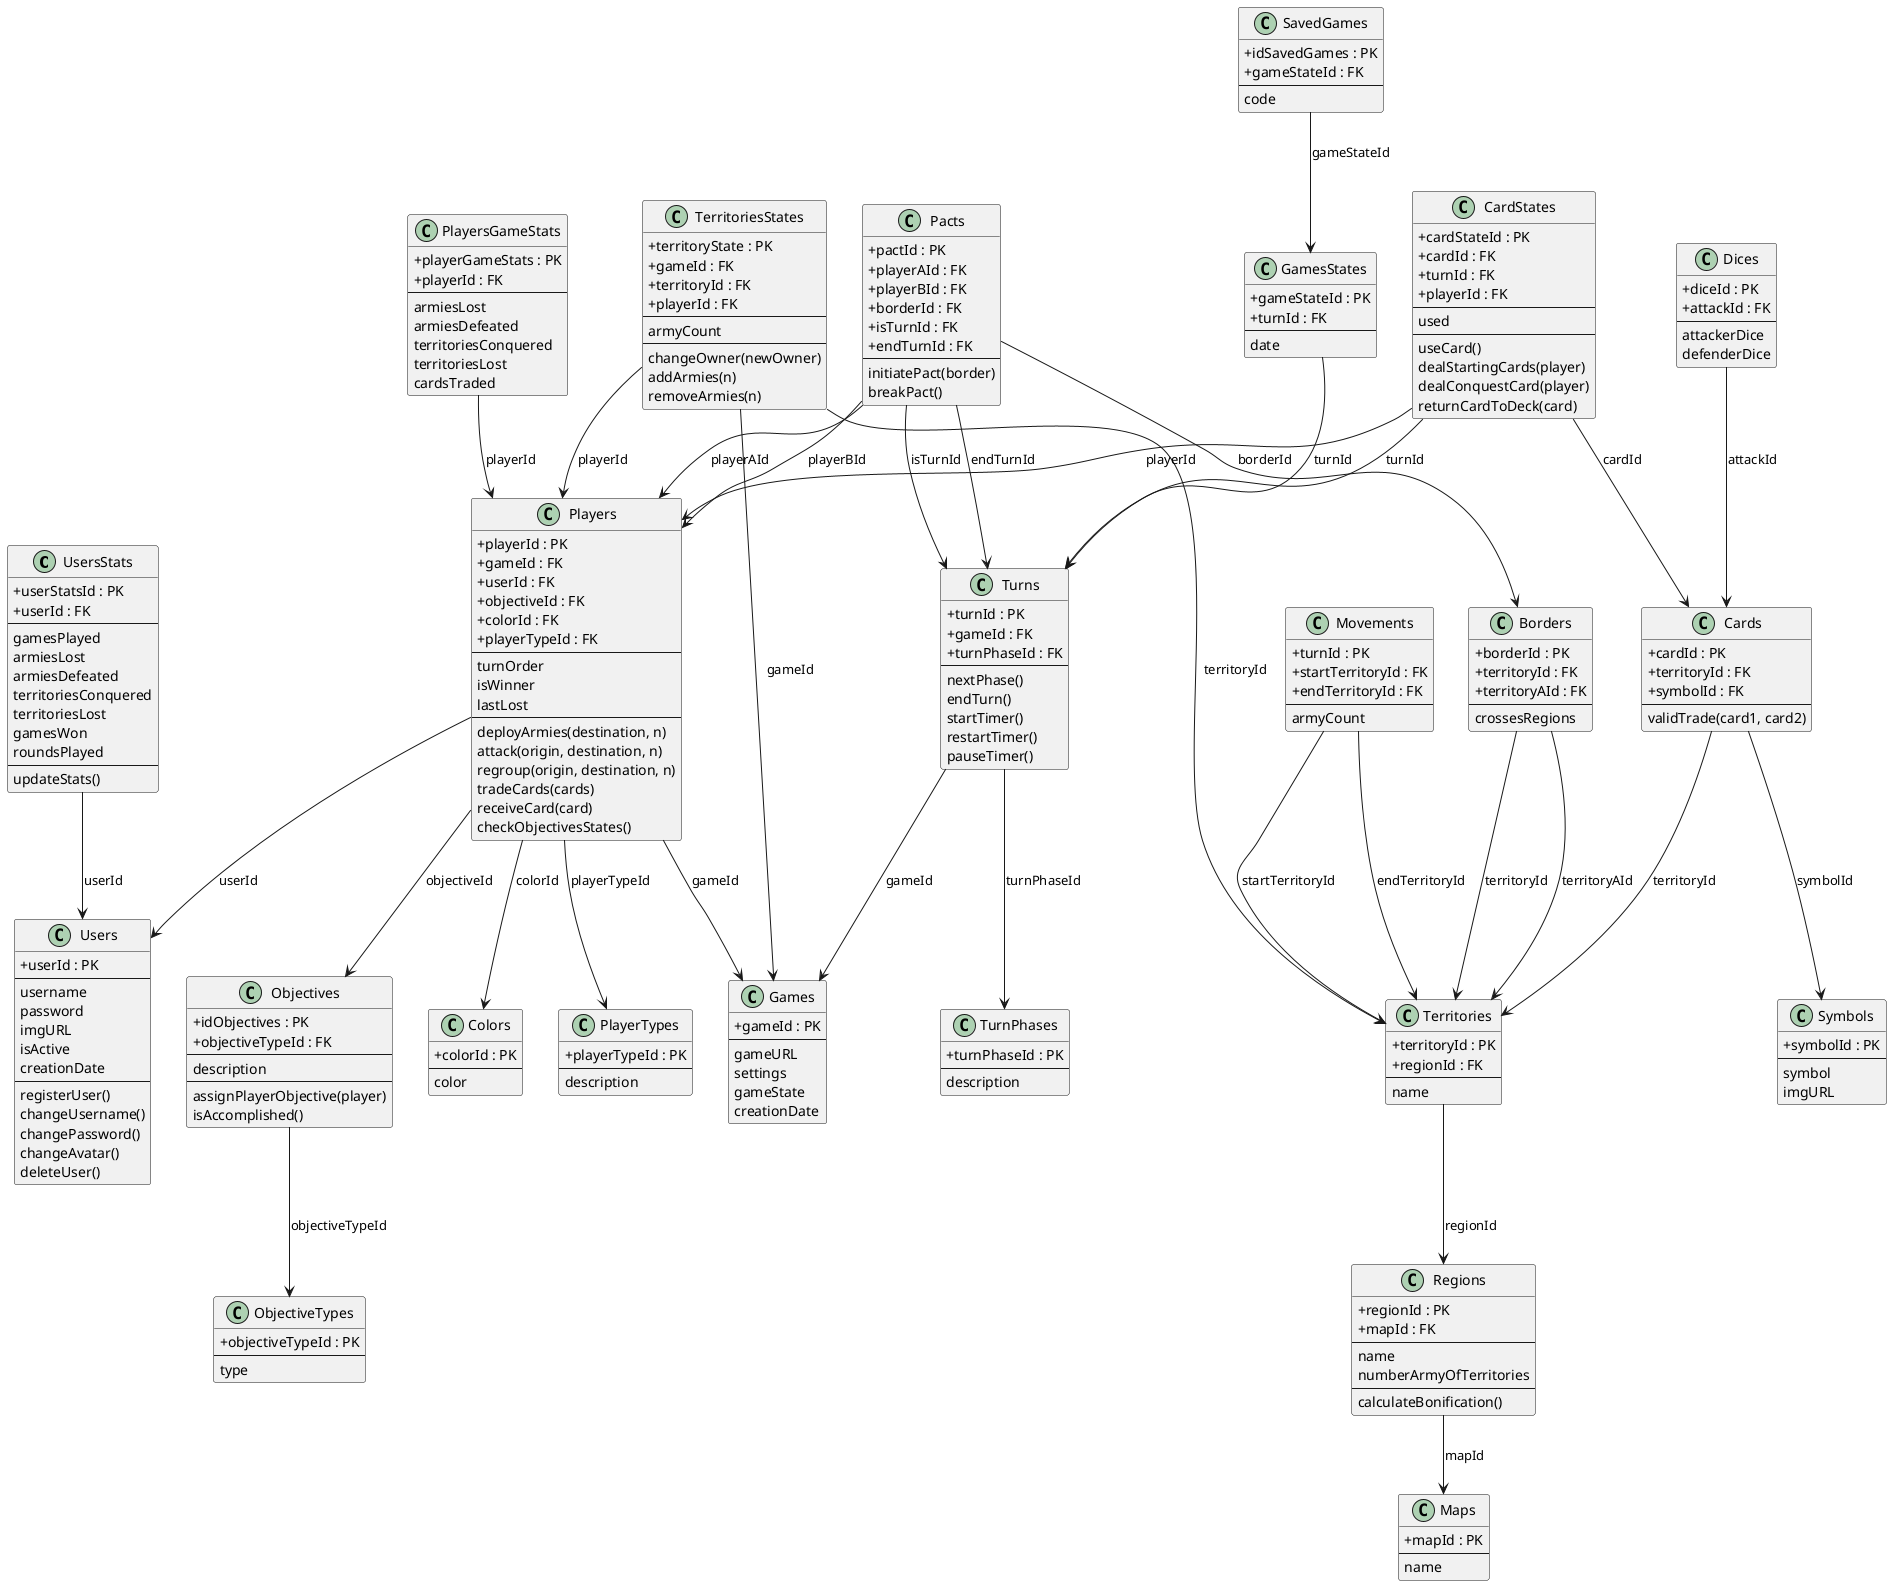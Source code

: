 @startuml

skinparam classAttributeIconSize 0

class UsersStats {
  +userStatsId : PK
  +userId : FK
  --
  gamesPlayed
  armiesLost
  armiesDefeated
  territoriesConquered
  territoriesLost
  gamesWon
  roundsPlayed
  --
  updateStats()
}

class ObjectiveTypes {
  +objectiveTypeId : PK
  --
  type
}

class Objectives {
  +idObjectives : PK
  +objectiveTypeId : FK
  --
  description
  --
  assignPlayerObjective(player)
  isAccomplished()
}

class Maps {
  +mapId : PK
  --
  name
}

class Users {
  +userId : PK
  --
  username
  password
  imgURL
  isActive
  creationDate
  --
  registerUser()
  changeUsername()
  changePassword()
  changeAvatar()
  deleteUser()
}

class Colors {
  +colorId : PK
  --
  color
}

class PlayerTypes {
  +playerTypeId : PK
  --
  description
}

class PlayersGameStats {
  +playerGameStats : PK
  +playerId : FK
  --
  armiesLost
  armiesDefeated
  territoriesConquered
  territoriesLost
  cardsTraded
}

class Regions {
  +regionId : PK
  +mapId : FK
  --
  name
  numberArmyOfTerritories
  --
  calculateBonification()
}

class Players {
  +playerId : PK
  +gameId : FK
  +userId : FK
  +objectiveId : FK
  +colorId : FK
  +playerTypeId : FK
  --
  turnOrder
  isWinner
  lastLost
  --
  deployArmies(destination, n)
  attack(origin, destination, n)
  regroup(origin, destination, n)
  tradeCards(cards)
  receiveCard(card)
  checkObjectivesStates()
}

class Games {
  +gameId : PK
  --
  gameURL
  settings
  gameState
  creationDate
}

class Borders {
  +borderId : PK
  +territoryId : FK
  +territoryAId : FK
  --
  crossesRegions
}

class Territories {
  +territoryId : PK
  +regionId : FK
  --
  name
}

class TerritoriesStates {
  +territoryState : PK
  +gameId : FK
  +territoryId : FK
  +playerId : FK
  --
  armyCount
  --
  changeOwner(newOwner)
  addArmies(n)
  removeArmies(n)
}

class Pacts {
  +pactId : PK
  +playerAId : FK
  +playerBId : FK
  +borderId : FK
  +isTurnId : FK
  +endTurnId : FK
  --
  initiatePact(border)
  breakPact()
}

class CardStates {
  +cardStateId : PK
  +cardId : FK
  +turnId : FK
  +playerId : FK
  --
  used
  --
  useCard()
  dealStartingCards(player)
  dealConquestCard(player)
  returnCardToDeck(card)
}

class Turns {
  +turnId : PK
  +gameId : FK
  +turnPhaseId : FK
  --
  nextPhase()
  endTurn()
  startTimer()
  restartTimer()
  pauseTimer()
}

class Cards {
  +cardId : PK
  +territoryId : FK
  +symbolId : FK
  --
  validTrade(card1, card2)
}

class Symbols {
  +symbolId : PK
  --
  symbol
  imgURL
}

class Movements {
  +turnId : PK
  +startTerritoryId : FK
  +endTerritoryId : FK
  --
  armyCount
}

class Dices {
  +diceId : PK
  +attackId : FK
  --
  attackerDice
  defenderDice
}

class SavedGames {
  +idSavedGames : PK
  +gameStateId : FK
  --
  code
}

class GamesStates {
  +gameStateId : PK
  +turnId : FK
  --
  date
}

class TurnPhases {
  +turnPhaseId : PK
  --
  description
}

' ----------- RELACIONES -----------
UsersStats --> Users : userId
Objectives --> ObjectiveTypes : objectiveTypeId
Players --> Games : gameId
Players --> Users : userId
Players --> Objectives : objectiveId
Players --> Colors : colorId
Players --> PlayerTypes : playerTypeId
PlayersGameStats --> Players : playerId
Regions --> Maps : mapId
Territories --> Regions : regionId
TerritoriesStates --> Games : gameId
TerritoriesStates --> Territories : territoryId
TerritoriesStates --> Players : playerId
Pacts --> Players : playerAId
Pacts --> Players : playerBId
Pacts --> Borders : borderId
Pacts --> Turns : isTurnId
Pacts --> Turns : endTurnId
CardStates --> Cards : cardId
CardStates --> Turns : turnId
CardStates --> Players : playerId
Turns --> Games : gameId
Turns --> TurnPhases : turnPhaseId
Cards --> Territories : territoryId
Cards --> Symbols : symbolId
Movements --> Territories : startTerritoryId
Movements --> Territories : endTerritoryId
Dices --> Cards : attackId
SavedGames --> GamesStates : gameStateId
GamesStates --> Turns : turnId
Borders --> Territories : territoryId
Borders --> Territories : territoryAId

@enduml
